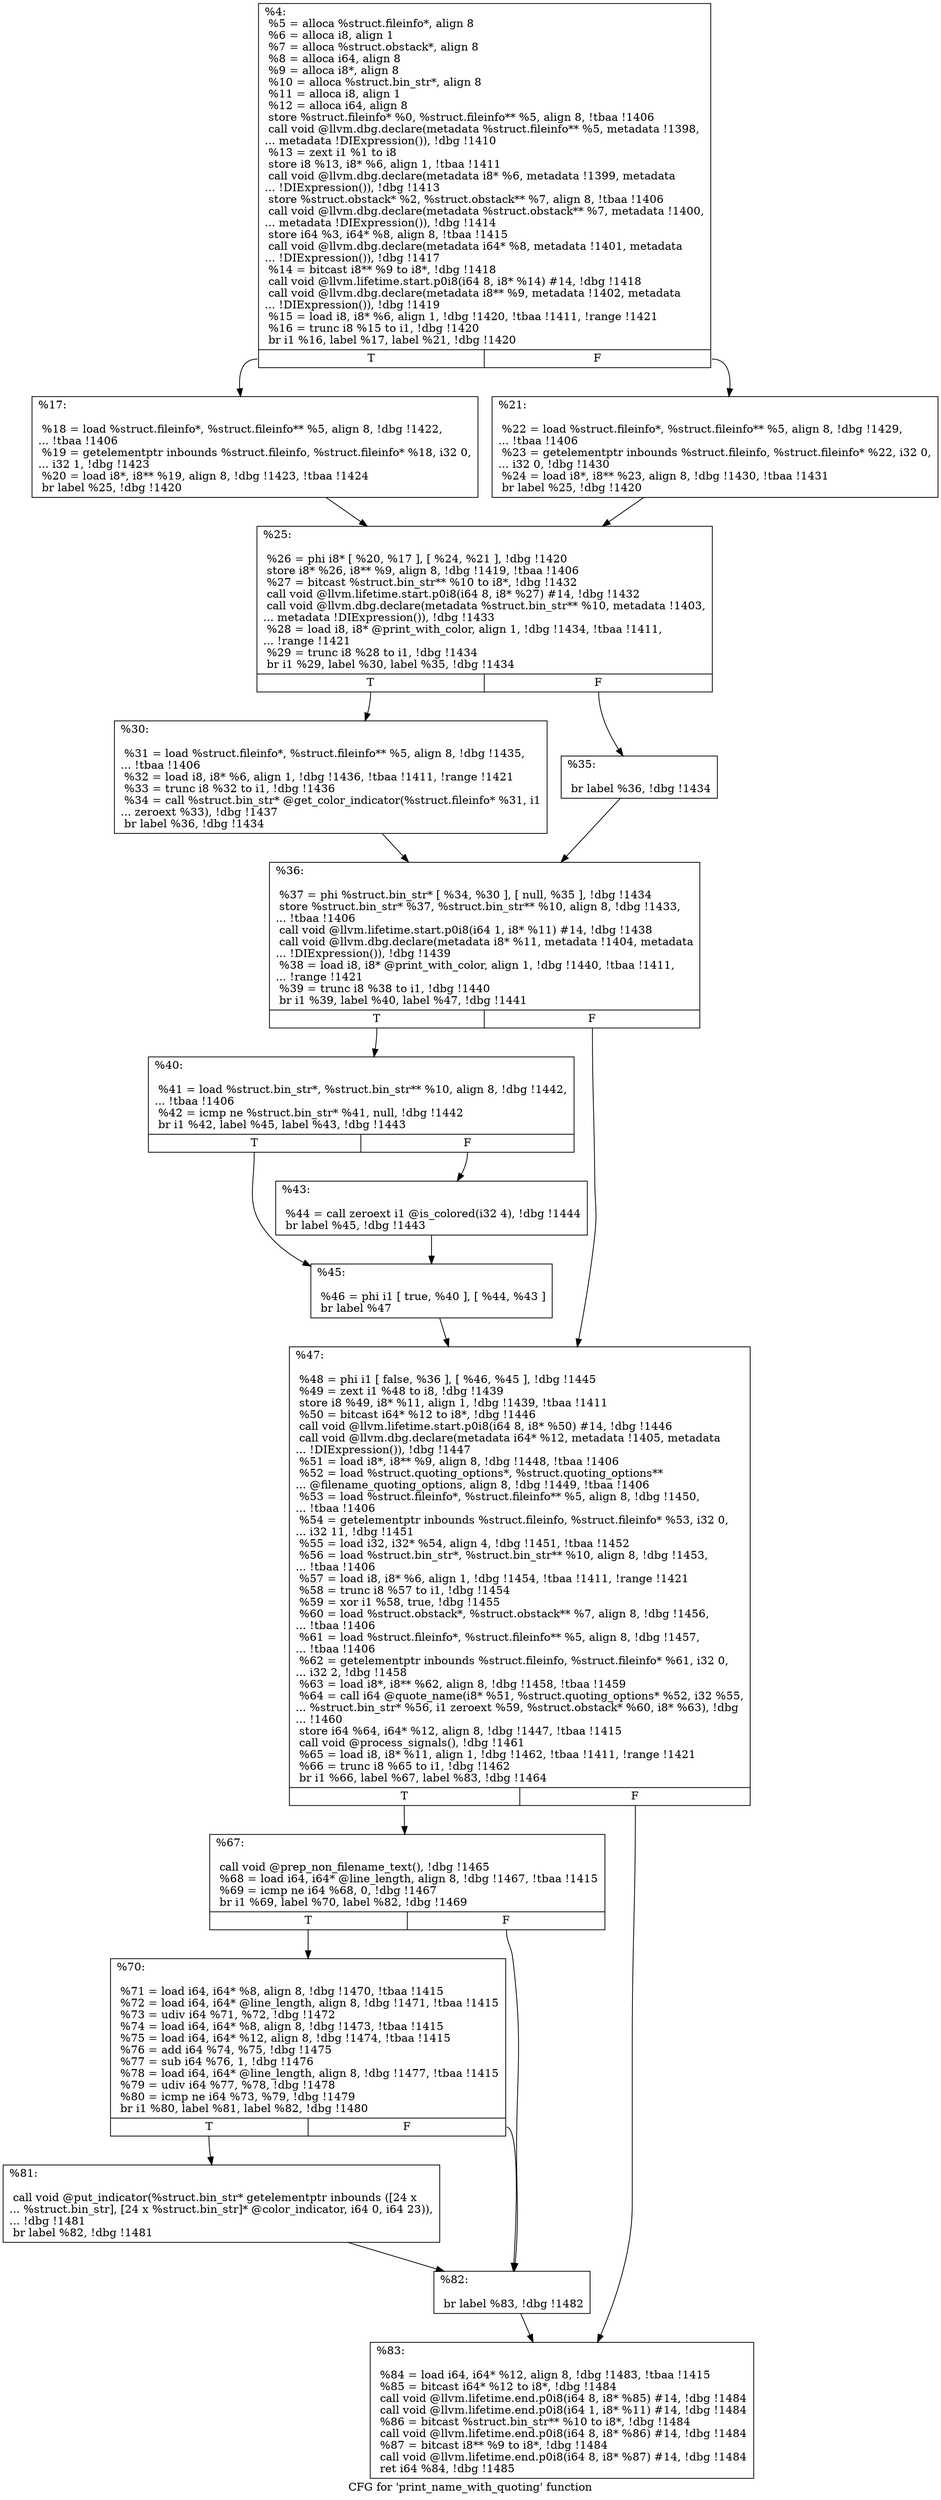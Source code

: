 digraph "CFG for 'print_name_with_quoting' function" {
	label="CFG for 'print_name_with_quoting' function";

	Node0x23be3f0 [shape=record,label="{%4:\l  %5 = alloca %struct.fileinfo*, align 8\l  %6 = alloca i8, align 1\l  %7 = alloca %struct.obstack*, align 8\l  %8 = alloca i64, align 8\l  %9 = alloca i8*, align 8\l  %10 = alloca %struct.bin_str*, align 8\l  %11 = alloca i8, align 1\l  %12 = alloca i64, align 8\l  store %struct.fileinfo* %0, %struct.fileinfo** %5, align 8, !tbaa !1406\l  call void @llvm.dbg.declare(metadata %struct.fileinfo** %5, metadata !1398,\l... metadata !DIExpression()), !dbg !1410\l  %13 = zext i1 %1 to i8\l  store i8 %13, i8* %6, align 1, !tbaa !1411\l  call void @llvm.dbg.declare(metadata i8* %6, metadata !1399, metadata\l... !DIExpression()), !dbg !1413\l  store %struct.obstack* %2, %struct.obstack** %7, align 8, !tbaa !1406\l  call void @llvm.dbg.declare(metadata %struct.obstack** %7, metadata !1400,\l... metadata !DIExpression()), !dbg !1414\l  store i64 %3, i64* %8, align 8, !tbaa !1415\l  call void @llvm.dbg.declare(metadata i64* %8, metadata !1401, metadata\l... !DIExpression()), !dbg !1417\l  %14 = bitcast i8** %9 to i8*, !dbg !1418\l  call void @llvm.lifetime.start.p0i8(i64 8, i8* %14) #14, !dbg !1418\l  call void @llvm.dbg.declare(metadata i8** %9, metadata !1402, metadata\l... !DIExpression()), !dbg !1419\l  %15 = load i8, i8* %6, align 1, !dbg !1420, !tbaa !1411, !range !1421\l  %16 = trunc i8 %15 to i1, !dbg !1420\l  br i1 %16, label %17, label %21, !dbg !1420\l|{<s0>T|<s1>F}}"];
	Node0x23be3f0:s0 -> Node0x23c0300;
	Node0x23be3f0:s1 -> Node0x23c0490;
	Node0x23c0300 [shape=record,label="{%17:\l\l  %18 = load %struct.fileinfo*, %struct.fileinfo** %5, align 8, !dbg !1422,\l... !tbaa !1406\l  %19 = getelementptr inbounds %struct.fileinfo, %struct.fileinfo* %18, i32 0,\l... i32 1, !dbg !1423\l  %20 = load i8*, i8** %19, align 8, !dbg !1423, !tbaa !1424\l  br label %25, !dbg !1420\l}"];
	Node0x23c0300 -> Node0x23c04e0;
	Node0x23c0490 [shape=record,label="{%21:\l\l  %22 = load %struct.fileinfo*, %struct.fileinfo** %5, align 8, !dbg !1429,\l... !tbaa !1406\l  %23 = getelementptr inbounds %struct.fileinfo, %struct.fileinfo* %22, i32 0,\l... i32 0, !dbg !1430\l  %24 = load i8*, i8** %23, align 8, !dbg !1430, !tbaa !1431\l  br label %25, !dbg !1420\l}"];
	Node0x23c0490 -> Node0x23c04e0;
	Node0x23c04e0 [shape=record,label="{%25:\l\l  %26 = phi i8* [ %20, %17 ], [ %24, %21 ], !dbg !1420\l  store i8* %26, i8** %9, align 8, !dbg !1419, !tbaa !1406\l  %27 = bitcast %struct.bin_str** %10 to i8*, !dbg !1432\l  call void @llvm.lifetime.start.p0i8(i64 8, i8* %27) #14, !dbg !1432\l  call void @llvm.dbg.declare(metadata %struct.bin_str** %10, metadata !1403,\l... metadata !DIExpression()), !dbg !1433\l  %28 = load i8, i8* @print_with_color, align 1, !dbg !1434, !tbaa !1411,\l... !range !1421\l  %29 = trunc i8 %28 to i1, !dbg !1434\l  br i1 %29, label %30, label %35, !dbg !1434\l|{<s0>T|<s1>F}}"];
	Node0x23c04e0:s0 -> Node0x23c0530;
	Node0x23c04e0:s1 -> Node0x23c0580;
	Node0x23c0530 [shape=record,label="{%30:\l\l  %31 = load %struct.fileinfo*, %struct.fileinfo** %5, align 8, !dbg !1435,\l... !tbaa !1406\l  %32 = load i8, i8* %6, align 1, !dbg !1436, !tbaa !1411, !range !1421\l  %33 = trunc i8 %32 to i1, !dbg !1436\l  %34 = call %struct.bin_str* @get_color_indicator(%struct.fileinfo* %31, i1\l... zeroext %33), !dbg !1437\l  br label %36, !dbg !1434\l}"];
	Node0x23c0530 -> Node0x23c05d0;
	Node0x23c0580 [shape=record,label="{%35:\l\l  br label %36, !dbg !1434\l}"];
	Node0x23c0580 -> Node0x23c05d0;
	Node0x23c05d0 [shape=record,label="{%36:\l\l  %37 = phi %struct.bin_str* [ %34, %30 ], [ null, %35 ], !dbg !1434\l  store %struct.bin_str* %37, %struct.bin_str** %10, align 8, !dbg !1433,\l... !tbaa !1406\l  call void @llvm.lifetime.start.p0i8(i64 1, i8* %11) #14, !dbg !1438\l  call void @llvm.dbg.declare(metadata i8* %11, metadata !1404, metadata\l... !DIExpression()), !dbg !1439\l  %38 = load i8, i8* @print_with_color, align 1, !dbg !1440, !tbaa !1411,\l... !range !1421\l  %39 = trunc i8 %38 to i1, !dbg !1440\l  br i1 %39, label %40, label %47, !dbg !1441\l|{<s0>T|<s1>F}}"];
	Node0x23c05d0:s0 -> Node0x23c0620;
	Node0x23c05d0:s1 -> Node0x23c0710;
	Node0x23c0620 [shape=record,label="{%40:\l\l  %41 = load %struct.bin_str*, %struct.bin_str** %10, align 8, !dbg !1442,\l... !tbaa !1406\l  %42 = icmp ne %struct.bin_str* %41, null, !dbg !1442\l  br i1 %42, label %45, label %43, !dbg !1443\l|{<s0>T|<s1>F}}"];
	Node0x23c0620:s0 -> Node0x23c06c0;
	Node0x23c0620:s1 -> Node0x23c0670;
	Node0x23c0670 [shape=record,label="{%43:\l\l  %44 = call zeroext i1 @is_colored(i32 4), !dbg !1444\l  br label %45, !dbg !1443\l}"];
	Node0x23c0670 -> Node0x23c06c0;
	Node0x23c06c0 [shape=record,label="{%45:\l\l  %46 = phi i1 [ true, %40 ], [ %44, %43 ]\l  br label %47\l}"];
	Node0x23c06c0 -> Node0x23c0710;
	Node0x23c0710 [shape=record,label="{%47:\l\l  %48 = phi i1 [ false, %36 ], [ %46, %45 ], !dbg !1445\l  %49 = zext i1 %48 to i8, !dbg !1439\l  store i8 %49, i8* %11, align 1, !dbg !1439, !tbaa !1411\l  %50 = bitcast i64* %12 to i8*, !dbg !1446\l  call void @llvm.lifetime.start.p0i8(i64 8, i8* %50) #14, !dbg !1446\l  call void @llvm.dbg.declare(metadata i64* %12, metadata !1405, metadata\l... !DIExpression()), !dbg !1447\l  %51 = load i8*, i8** %9, align 8, !dbg !1448, !tbaa !1406\l  %52 = load %struct.quoting_options*, %struct.quoting_options**\l... @filename_quoting_options, align 8, !dbg !1449, !tbaa !1406\l  %53 = load %struct.fileinfo*, %struct.fileinfo** %5, align 8, !dbg !1450,\l... !tbaa !1406\l  %54 = getelementptr inbounds %struct.fileinfo, %struct.fileinfo* %53, i32 0,\l... i32 11, !dbg !1451\l  %55 = load i32, i32* %54, align 4, !dbg !1451, !tbaa !1452\l  %56 = load %struct.bin_str*, %struct.bin_str** %10, align 8, !dbg !1453,\l... !tbaa !1406\l  %57 = load i8, i8* %6, align 1, !dbg !1454, !tbaa !1411, !range !1421\l  %58 = trunc i8 %57 to i1, !dbg !1454\l  %59 = xor i1 %58, true, !dbg !1455\l  %60 = load %struct.obstack*, %struct.obstack** %7, align 8, !dbg !1456,\l... !tbaa !1406\l  %61 = load %struct.fileinfo*, %struct.fileinfo** %5, align 8, !dbg !1457,\l... !tbaa !1406\l  %62 = getelementptr inbounds %struct.fileinfo, %struct.fileinfo* %61, i32 0,\l... i32 2, !dbg !1458\l  %63 = load i8*, i8** %62, align 8, !dbg !1458, !tbaa !1459\l  %64 = call i64 @quote_name(i8* %51, %struct.quoting_options* %52, i32 %55,\l... %struct.bin_str* %56, i1 zeroext %59, %struct.obstack* %60, i8* %63), !dbg\l... !1460\l  store i64 %64, i64* %12, align 8, !dbg !1447, !tbaa !1415\l  call void @process_signals(), !dbg !1461\l  %65 = load i8, i8* %11, align 1, !dbg !1462, !tbaa !1411, !range !1421\l  %66 = trunc i8 %65 to i1, !dbg !1462\l  br i1 %66, label %67, label %83, !dbg !1464\l|{<s0>T|<s1>F}}"];
	Node0x23c0710:s0 -> Node0x23c0760;
	Node0x23c0710:s1 -> Node0x23c08a0;
	Node0x23c0760 [shape=record,label="{%67:\l\l  call void @prep_non_filename_text(), !dbg !1465\l  %68 = load i64, i64* @line_length, align 8, !dbg !1467, !tbaa !1415\l  %69 = icmp ne i64 %68, 0, !dbg !1467\l  br i1 %69, label %70, label %82, !dbg !1469\l|{<s0>T|<s1>F}}"];
	Node0x23c0760:s0 -> Node0x23c07b0;
	Node0x23c0760:s1 -> Node0x23c0850;
	Node0x23c07b0 [shape=record,label="{%70:\l\l  %71 = load i64, i64* %8, align 8, !dbg !1470, !tbaa !1415\l  %72 = load i64, i64* @line_length, align 8, !dbg !1471, !tbaa !1415\l  %73 = udiv i64 %71, %72, !dbg !1472\l  %74 = load i64, i64* %8, align 8, !dbg !1473, !tbaa !1415\l  %75 = load i64, i64* %12, align 8, !dbg !1474, !tbaa !1415\l  %76 = add i64 %74, %75, !dbg !1475\l  %77 = sub i64 %76, 1, !dbg !1476\l  %78 = load i64, i64* @line_length, align 8, !dbg !1477, !tbaa !1415\l  %79 = udiv i64 %77, %78, !dbg !1478\l  %80 = icmp ne i64 %73, %79, !dbg !1479\l  br i1 %80, label %81, label %82, !dbg !1480\l|{<s0>T|<s1>F}}"];
	Node0x23c07b0:s0 -> Node0x23c0800;
	Node0x23c07b0:s1 -> Node0x23c0850;
	Node0x23c0800 [shape=record,label="{%81:\l\l  call void @put_indicator(%struct.bin_str* getelementptr inbounds ([24 x\l... %struct.bin_str], [24 x %struct.bin_str]* @color_indicator, i64 0, i64 23)),\l... !dbg !1481\l  br label %82, !dbg !1481\l}"];
	Node0x23c0800 -> Node0x23c0850;
	Node0x23c0850 [shape=record,label="{%82:\l\l  br label %83, !dbg !1482\l}"];
	Node0x23c0850 -> Node0x23c08a0;
	Node0x23c08a0 [shape=record,label="{%83:\l\l  %84 = load i64, i64* %12, align 8, !dbg !1483, !tbaa !1415\l  %85 = bitcast i64* %12 to i8*, !dbg !1484\l  call void @llvm.lifetime.end.p0i8(i64 8, i8* %85) #14, !dbg !1484\l  call void @llvm.lifetime.end.p0i8(i64 1, i8* %11) #14, !dbg !1484\l  %86 = bitcast %struct.bin_str** %10 to i8*, !dbg !1484\l  call void @llvm.lifetime.end.p0i8(i64 8, i8* %86) #14, !dbg !1484\l  %87 = bitcast i8** %9 to i8*, !dbg !1484\l  call void @llvm.lifetime.end.p0i8(i64 8, i8* %87) #14, !dbg !1484\l  ret i64 %84, !dbg !1485\l}"];
}
